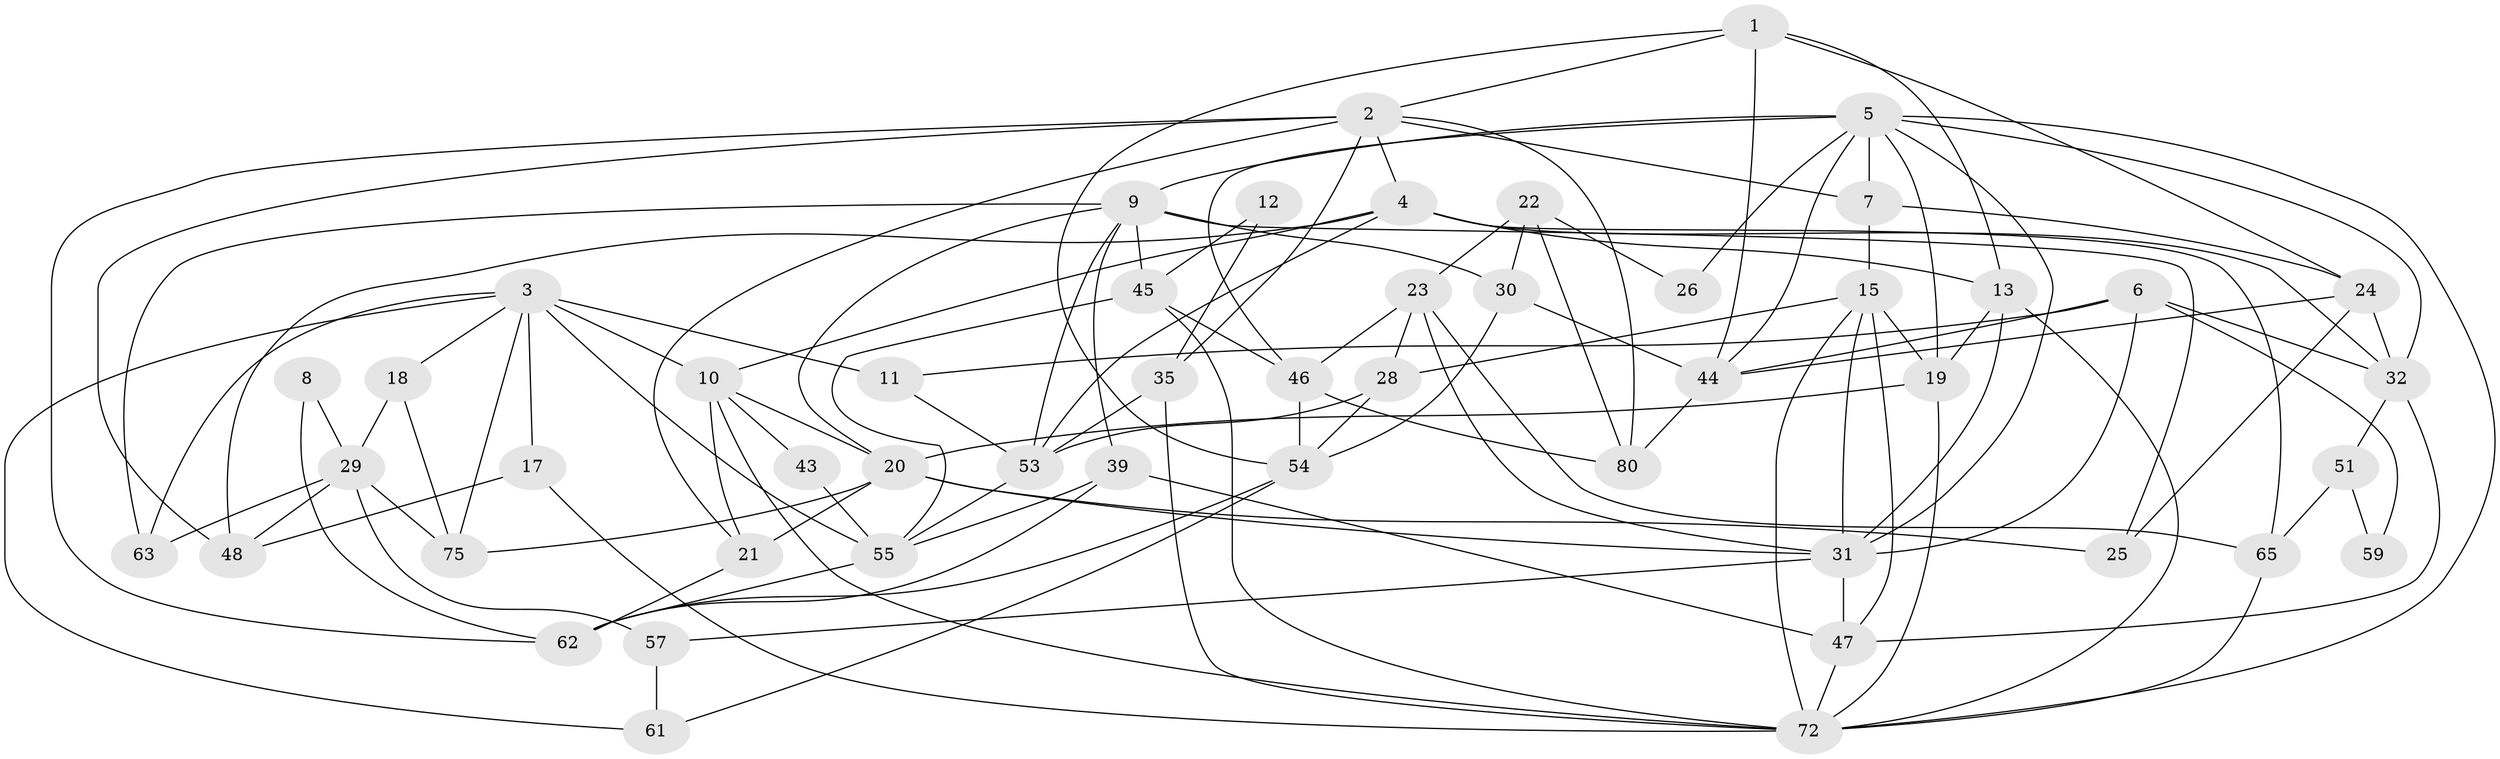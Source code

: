 // Generated by graph-tools (version 1.1) at 2025/24/03/03/25 07:24:01]
// undirected, 50 vertices, 121 edges
graph export_dot {
graph [start="1"]
  node [color=gray90,style=filled];
  1 [super="+58"];
  2 [super="+50"];
  3 [super="+38"];
  4 [super="+69"];
  5 [super="+14"];
  6 [super="+40"];
  7 [super="+78"];
  8;
  9 [super="+37"];
  10 [super="+66"];
  11 [super="+16"];
  12;
  13 [super="+76"];
  15 [super="+33"];
  17 [super="+34"];
  18;
  19 [super="+36"];
  20 [super="+73"];
  21;
  22 [super="+42"];
  23 [super="+41"];
  24 [super="+27"];
  25;
  26;
  28 [super="+79"];
  29 [super="+49"];
  30 [super="+70"];
  31 [super="+64"];
  32 [super="+77"];
  35;
  39;
  43;
  44;
  45 [super="+52"];
  46;
  47 [super="+71"];
  48;
  51;
  53 [super="+56"];
  54 [super="+60"];
  55 [super="+68"];
  57;
  59;
  61;
  62 [super="+67"];
  63;
  65;
  72 [super="+74"];
  75;
  80;
  1 -- 13;
  1 -- 2;
  1 -- 54;
  1 -- 24;
  1 -- 44;
  2 -- 4;
  2 -- 7;
  2 -- 21;
  2 -- 48;
  2 -- 80;
  2 -- 35;
  2 -- 62;
  3 -- 11 [weight=2];
  3 -- 10;
  3 -- 18;
  3 -- 55;
  3 -- 75;
  3 -- 61;
  3 -- 63;
  3 -- 17;
  4 -- 65;
  4 -- 10;
  4 -- 32;
  4 -- 48;
  4 -- 13;
  4 -- 53;
  5 -- 44;
  5 -- 19;
  5 -- 26;
  5 -- 72;
  5 -- 32;
  5 -- 7;
  5 -- 9;
  5 -- 46;
  5 -- 31;
  6 -- 32;
  6 -- 59;
  6 -- 44;
  6 -- 31;
  6 -- 11;
  7 -- 24 [weight=2];
  7 -- 15;
  8 -- 62;
  8 -- 29;
  9 -- 20;
  9 -- 25;
  9 -- 39;
  9 -- 63;
  9 -- 53;
  9 -- 30;
  9 -- 45 [weight=2];
  10 -- 43;
  10 -- 21;
  10 -- 20;
  10 -- 72;
  11 -- 53;
  12 -- 45;
  12 -- 35;
  13 -- 72;
  13 -- 31;
  13 -- 19;
  15 -- 31;
  15 -- 72;
  15 -- 28;
  15 -- 19;
  15 -- 47;
  17 -- 72;
  17 -- 48;
  18 -- 75;
  18 -- 29;
  19 -- 72;
  19 -- 20;
  20 -- 21 [weight=2];
  20 -- 25;
  20 -- 75;
  20 -- 31;
  21 -- 62;
  22 -- 30;
  22 -- 80;
  22 -- 26;
  22 -- 23;
  23 -- 31;
  23 -- 65;
  23 -- 46;
  23 -- 28;
  24 -- 32;
  24 -- 25;
  24 -- 44;
  28 -- 54 [weight=2];
  28 -- 53;
  29 -- 57;
  29 -- 63 [weight=2];
  29 -- 48;
  29 -- 75;
  30 -- 44 [weight=2];
  30 -- 54;
  31 -- 57;
  31 -- 47;
  32 -- 51;
  32 -- 47;
  35 -- 72;
  35 -- 53;
  39 -- 55;
  39 -- 47;
  39 -- 62;
  43 -- 55 [weight=2];
  44 -- 80;
  45 -- 55;
  45 -- 72;
  45 -- 46;
  46 -- 54;
  46 -- 80;
  47 -- 72;
  51 -- 65;
  51 -- 59;
  53 -- 55;
  54 -- 62;
  54 -- 61;
  55 -- 62;
  57 -- 61;
  65 -- 72;
}
